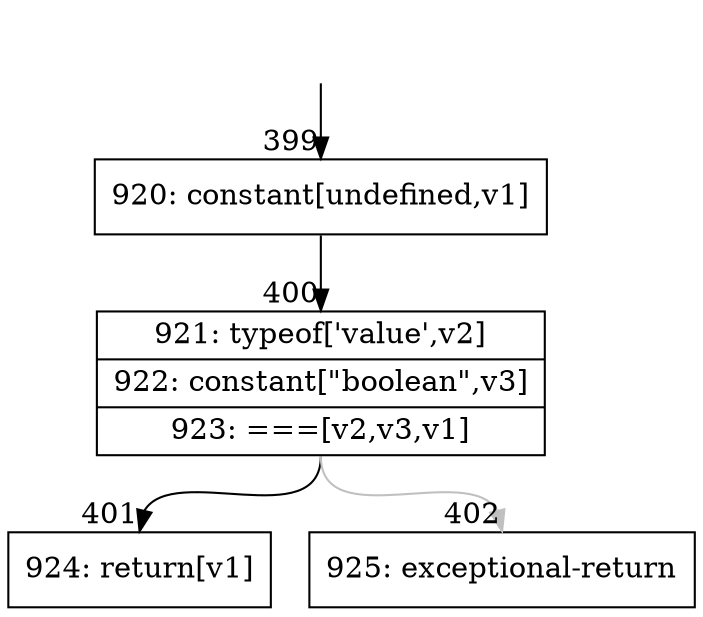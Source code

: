 digraph {
rankdir="TD"
BB_entry42[shape=none,label=""];
BB_entry42 -> BB399 [tailport=s, headport=n, headlabel="    399"]
BB399 [shape=record label="{920: constant[undefined,v1]}" ] 
BB399 -> BB400 [tailport=s, headport=n, headlabel="      400"]
BB400 [shape=record label="{921: typeof['value',v2]|922: constant[\"boolean\",v3]|923: ===[v2,v3,v1]}" ] 
BB400 -> BB401 [tailport=s, headport=n, headlabel="      401"]
BB400 -> BB402 [tailport=s, headport=n, color=gray, headlabel="      402"]
BB401 [shape=record label="{924: return[v1]}" ] 
BB402 [shape=record label="{925: exceptional-return}" ] 
//#$~ 731
}
